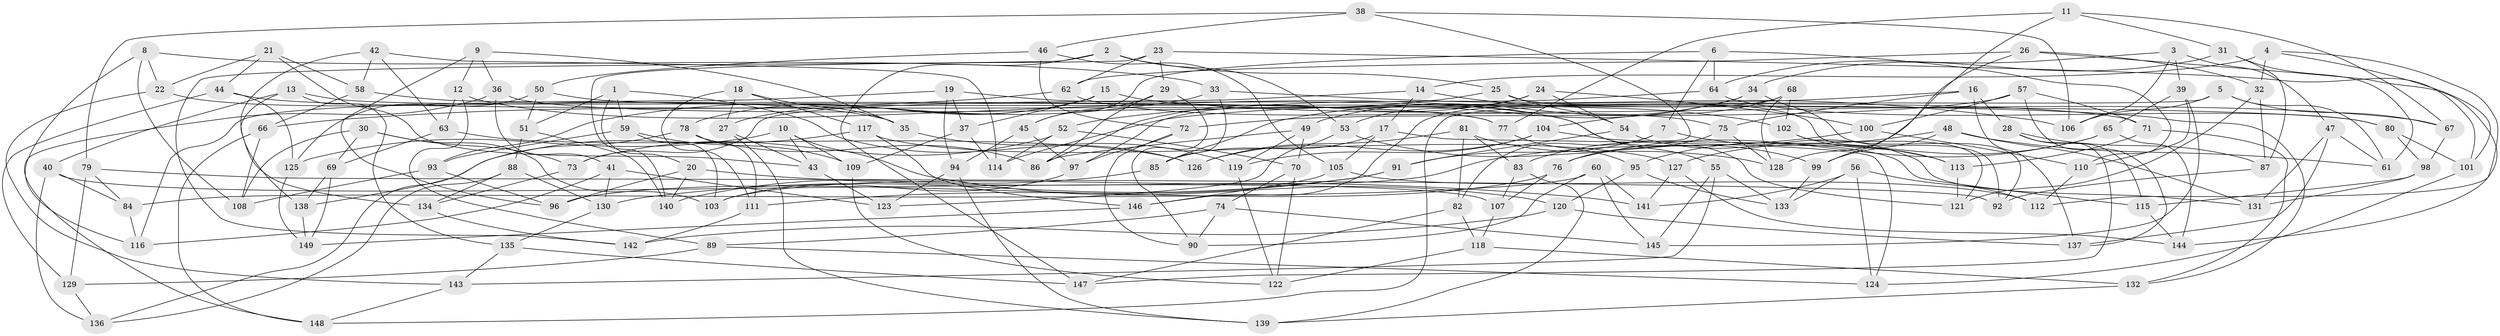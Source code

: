 // Generated by graph-tools (version 1.1) at 2025/37/03/09/25 02:37:47]
// undirected, 149 vertices, 298 edges
graph export_dot {
graph [start="1"]
  node [color=gray90,style=filled];
  1;
  2;
  3;
  4;
  5;
  6;
  7;
  8;
  9;
  10;
  11;
  12;
  13;
  14;
  15;
  16;
  17;
  18;
  19;
  20;
  21;
  22;
  23;
  24;
  25;
  26;
  27;
  28;
  29;
  30;
  31;
  32;
  33;
  34;
  35;
  36;
  37;
  38;
  39;
  40;
  41;
  42;
  43;
  44;
  45;
  46;
  47;
  48;
  49;
  50;
  51;
  52;
  53;
  54;
  55;
  56;
  57;
  58;
  59;
  60;
  61;
  62;
  63;
  64;
  65;
  66;
  67;
  68;
  69;
  70;
  71;
  72;
  73;
  74;
  75;
  76;
  77;
  78;
  79;
  80;
  81;
  82;
  83;
  84;
  85;
  86;
  87;
  88;
  89;
  90;
  91;
  92;
  93;
  94;
  95;
  96;
  97;
  98;
  99;
  100;
  101;
  102;
  103;
  104;
  105;
  106;
  107;
  108;
  109;
  110;
  111;
  112;
  113;
  114;
  115;
  116;
  117;
  118;
  119;
  120;
  121;
  122;
  123;
  124;
  125;
  126;
  127;
  128;
  129;
  130;
  131;
  132;
  133;
  134;
  135;
  136;
  137;
  138;
  139;
  140;
  141;
  142;
  143;
  144;
  145;
  146;
  147;
  148;
  149;
  1 -- 59;
  1 -- 126;
  1 -- 51;
  1 -- 20;
  2 -- 147;
  2 -- 53;
  2 -- 140;
  2 -- 25;
  3 -- 106;
  3 -- 47;
  3 -- 64;
  3 -- 39;
  4 -- 32;
  4 -- 112;
  4 -- 101;
  4 -- 14;
  5 -- 148;
  5 -- 106;
  5 -- 61;
  5 -- 67;
  6 -- 110;
  6 -- 7;
  6 -- 45;
  6 -- 64;
  7 -- 82;
  7 -- 113;
  7 -- 91;
  8 -- 116;
  8 -- 22;
  8 -- 33;
  8 -- 108;
  9 -- 12;
  9 -- 35;
  9 -- 36;
  9 -- 96;
  10 -- 120;
  10 -- 125;
  10 -- 109;
  10 -- 43;
  11 -- 31;
  11 -- 99;
  11 -- 67;
  11 -- 77;
  12 -- 89;
  12 -- 121;
  12 -- 63;
  13 -- 135;
  13 -- 40;
  13 -- 77;
  13 -- 138;
  14 -- 73;
  14 -- 17;
  14 -- 102;
  15 -- 37;
  15 -- 27;
  15 -- 78;
  15 -- 67;
  16 -- 75;
  16 -- 137;
  16 -- 28;
  16 -- 114;
  17 -- 105;
  17 -- 85;
  17 -- 124;
  18 -- 27;
  18 -- 117;
  18 -- 111;
  18 -- 35;
  19 -- 116;
  19 -- 55;
  19 -- 94;
  19 -- 37;
  20 -- 96;
  20 -- 140;
  20 -- 141;
  21 -- 43;
  21 -- 44;
  21 -- 58;
  21 -- 22;
  22 -- 143;
  22 -- 35;
  23 -- 29;
  23 -- 101;
  23 -- 142;
  23 -- 62;
  24 -- 54;
  24 -- 53;
  24 -- 100;
  24 -- 86;
  25 -- 52;
  25 -- 92;
  25 -- 54;
  26 -- 128;
  26 -- 62;
  26 -- 144;
  26 -- 32;
  27 -- 43;
  27 -- 139;
  28 -- 115;
  28 -- 147;
  28 -- 87;
  29 -- 86;
  29 -- 45;
  29 -- 90;
  30 -- 69;
  30 -- 103;
  30 -- 108;
  30 -- 73;
  31 -- 34;
  31 -- 61;
  31 -- 87;
  32 -- 87;
  32 -- 121;
  33 -- 93;
  33 -- 106;
  33 -- 85;
  34 -- 85;
  34 -- 92;
  34 -- 49;
  35 -- 119;
  36 -- 148;
  36 -- 41;
  36 -- 71;
  37 -- 114;
  37 -- 109;
  38 -- 79;
  38 -- 46;
  38 -- 106;
  38 -- 83;
  39 -- 110;
  39 -- 65;
  39 -- 145;
  40 -- 107;
  40 -- 136;
  40 -- 84;
  41 -- 116;
  41 -- 130;
  41 -- 123;
  42 -- 58;
  42 -- 134;
  42 -- 63;
  42 -- 114;
  43 -- 123;
  44 -- 80;
  44 -- 129;
  44 -- 125;
  45 -- 97;
  45 -- 94;
  46 -- 72;
  46 -- 50;
  46 -- 105;
  47 -- 137;
  47 -- 61;
  47 -- 131;
  48 -- 131;
  48 -- 61;
  48 -- 95;
  48 -- 99;
  49 -- 86;
  49 -- 119;
  49 -- 70;
  50 -- 132;
  50 -- 51;
  50 -- 125;
  51 -- 140;
  51 -- 88;
  52 -- 73;
  52 -- 70;
  52 -- 114;
  53 -- 128;
  53 -- 123;
  54 -- 91;
  54 -- 131;
  55 -- 143;
  55 -- 145;
  55 -- 133;
  56 -- 141;
  56 -- 124;
  56 -- 133;
  56 -- 112;
  57 -- 100;
  57 -- 72;
  57 -- 71;
  57 -- 137;
  58 -- 77;
  58 -- 66;
  59 -- 103;
  59 -- 109;
  59 -- 93;
  60 -- 90;
  60 -- 84;
  60 -- 145;
  60 -- 141;
  62 -- 66;
  62 -- 75;
  63 -- 126;
  63 -- 69;
  64 -- 97;
  64 -- 80;
  65 -- 127;
  65 -- 144;
  65 -- 76;
  66 -- 108;
  66 -- 148;
  67 -- 98;
  68 -- 102;
  68 -- 104;
  68 -- 146;
  68 -- 128;
  69 -- 138;
  69 -- 149;
  70 -- 122;
  70 -- 74;
  71 -- 132;
  71 -- 113;
  72 -- 90;
  72 -- 97;
  73 -- 134;
  74 -- 145;
  74 -- 89;
  74 -- 90;
  75 -- 128;
  75 -- 76;
  76 -- 107;
  76 -- 96;
  77 -- 95;
  78 -- 86;
  78 -- 111;
  78 -- 136;
  79 -- 129;
  79 -- 84;
  79 -- 92;
  80 -- 101;
  80 -- 98;
  81 -- 82;
  81 -- 83;
  81 -- 126;
  81 -- 99;
  82 -- 118;
  82 -- 147;
  83 -- 139;
  83 -- 107;
  84 -- 116;
  85 -- 140;
  87 -- 92;
  88 -- 134;
  88 -- 130;
  88 -- 136;
  89 -- 129;
  89 -- 124;
  91 -- 111;
  91 -- 130;
  93 -- 108;
  93 -- 96;
  94 -- 139;
  94 -- 123;
  95 -- 120;
  95 -- 133;
  97 -- 103;
  98 -- 115;
  98 -- 131;
  99 -- 133;
  100 -- 103;
  100 -- 110;
  101 -- 124;
  102 -- 121;
  102 -- 113;
  104 -- 119;
  104 -- 115;
  104 -- 126;
  105 -- 146;
  105 -- 112;
  107 -- 118;
  109 -- 122;
  110 -- 112;
  111 -- 142;
  113 -- 121;
  115 -- 144;
  117 -- 146;
  117 -- 138;
  117 -- 127;
  118 -- 122;
  118 -- 132;
  119 -- 122;
  120 -- 137;
  120 -- 142;
  125 -- 149;
  127 -- 141;
  127 -- 144;
  129 -- 136;
  130 -- 135;
  132 -- 139;
  134 -- 142;
  135 -- 147;
  135 -- 143;
  138 -- 149;
  143 -- 148;
  146 -- 149;
}
